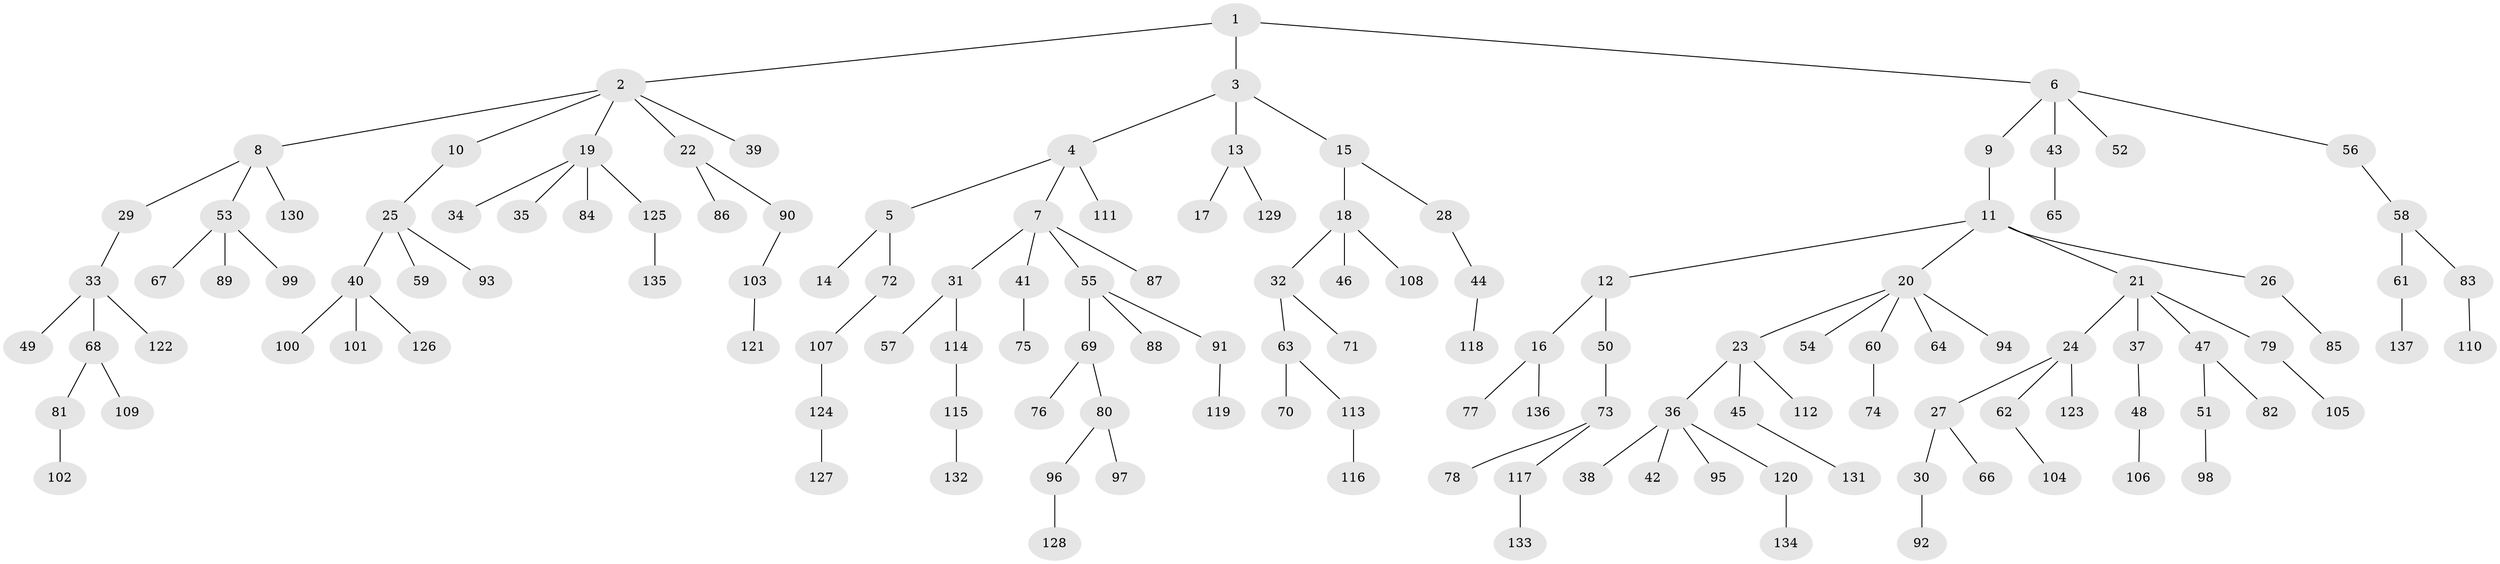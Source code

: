 // Generated by graph-tools (version 1.1) at 2025/53/03/09/25 04:53:48]
// undirected, 137 vertices, 136 edges
graph export_dot {
graph [start="1"]
  node [color=gray90,style=filled];
  1;
  2;
  3;
  4;
  5;
  6;
  7;
  8;
  9;
  10;
  11;
  12;
  13;
  14;
  15;
  16;
  17;
  18;
  19;
  20;
  21;
  22;
  23;
  24;
  25;
  26;
  27;
  28;
  29;
  30;
  31;
  32;
  33;
  34;
  35;
  36;
  37;
  38;
  39;
  40;
  41;
  42;
  43;
  44;
  45;
  46;
  47;
  48;
  49;
  50;
  51;
  52;
  53;
  54;
  55;
  56;
  57;
  58;
  59;
  60;
  61;
  62;
  63;
  64;
  65;
  66;
  67;
  68;
  69;
  70;
  71;
  72;
  73;
  74;
  75;
  76;
  77;
  78;
  79;
  80;
  81;
  82;
  83;
  84;
  85;
  86;
  87;
  88;
  89;
  90;
  91;
  92;
  93;
  94;
  95;
  96;
  97;
  98;
  99;
  100;
  101;
  102;
  103;
  104;
  105;
  106;
  107;
  108;
  109;
  110;
  111;
  112;
  113;
  114;
  115;
  116;
  117;
  118;
  119;
  120;
  121;
  122;
  123;
  124;
  125;
  126;
  127;
  128;
  129;
  130;
  131;
  132;
  133;
  134;
  135;
  136;
  137;
  1 -- 2;
  1 -- 3;
  1 -- 6;
  2 -- 8;
  2 -- 10;
  2 -- 19;
  2 -- 22;
  2 -- 39;
  3 -- 4;
  3 -- 13;
  3 -- 15;
  4 -- 5;
  4 -- 7;
  4 -- 111;
  5 -- 14;
  5 -- 72;
  6 -- 9;
  6 -- 43;
  6 -- 52;
  6 -- 56;
  7 -- 31;
  7 -- 41;
  7 -- 55;
  7 -- 87;
  8 -- 29;
  8 -- 53;
  8 -- 130;
  9 -- 11;
  10 -- 25;
  11 -- 12;
  11 -- 20;
  11 -- 21;
  11 -- 26;
  12 -- 16;
  12 -- 50;
  13 -- 17;
  13 -- 129;
  15 -- 18;
  15 -- 28;
  16 -- 77;
  16 -- 136;
  18 -- 32;
  18 -- 46;
  18 -- 108;
  19 -- 34;
  19 -- 35;
  19 -- 84;
  19 -- 125;
  20 -- 23;
  20 -- 54;
  20 -- 60;
  20 -- 64;
  20 -- 94;
  21 -- 24;
  21 -- 37;
  21 -- 47;
  21 -- 79;
  22 -- 86;
  22 -- 90;
  23 -- 36;
  23 -- 45;
  23 -- 112;
  24 -- 27;
  24 -- 62;
  24 -- 123;
  25 -- 40;
  25 -- 59;
  25 -- 93;
  26 -- 85;
  27 -- 30;
  27 -- 66;
  28 -- 44;
  29 -- 33;
  30 -- 92;
  31 -- 57;
  31 -- 114;
  32 -- 63;
  32 -- 71;
  33 -- 49;
  33 -- 68;
  33 -- 122;
  36 -- 38;
  36 -- 42;
  36 -- 95;
  36 -- 120;
  37 -- 48;
  40 -- 100;
  40 -- 101;
  40 -- 126;
  41 -- 75;
  43 -- 65;
  44 -- 118;
  45 -- 131;
  47 -- 51;
  47 -- 82;
  48 -- 106;
  50 -- 73;
  51 -- 98;
  53 -- 67;
  53 -- 89;
  53 -- 99;
  55 -- 69;
  55 -- 88;
  55 -- 91;
  56 -- 58;
  58 -- 61;
  58 -- 83;
  60 -- 74;
  61 -- 137;
  62 -- 104;
  63 -- 70;
  63 -- 113;
  68 -- 81;
  68 -- 109;
  69 -- 76;
  69 -- 80;
  72 -- 107;
  73 -- 78;
  73 -- 117;
  79 -- 105;
  80 -- 96;
  80 -- 97;
  81 -- 102;
  83 -- 110;
  90 -- 103;
  91 -- 119;
  96 -- 128;
  103 -- 121;
  107 -- 124;
  113 -- 116;
  114 -- 115;
  115 -- 132;
  117 -- 133;
  120 -- 134;
  124 -- 127;
  125 -- 135;
}

